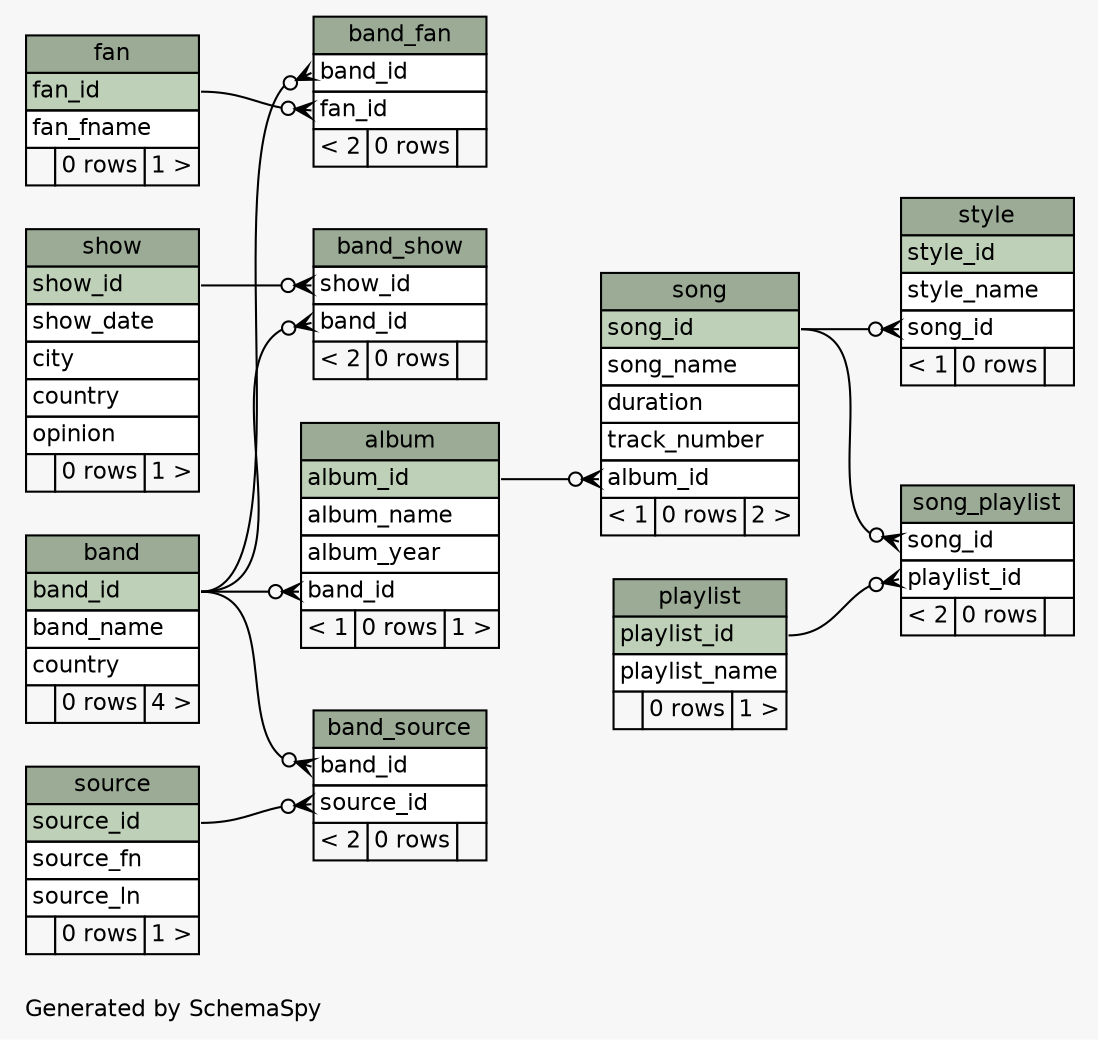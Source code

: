 // dot 2.38.0 on Mac OS X 10.9.3
// SchemaSpy rev 590
digraph "largeRelationshipsDiagram" {
  graph [
    rankdir="RL"
    bgcolor="#f7f7f7"
    label="\nGenerated by SchemaSpy"
    labeljust="l"
    nodesep="0.18"
    ranksep="0.46"
    fontname="Helvetica"
    fontsize="11"
  ];
  node [
    fontname="Helvetica"
    fontsize="11"
    shape="plaintext"
  ];
  edge [
    arrowsize="0.8"
  ];
  "album" [
    label=<
    <TABLE BORDER="0" CELLBORDER="1" CELLSPACING="0" BGCOLOR="#ffffff">
      <TR><TD COLSPAN="3" BGCOLOR="#9bab96" ALIGN="CENTER">album</TD></TR>
      <TR><TD PORT="album_id" COLSPAN="3" BGCOLOR="#bed1b8" ALIGN="LEFT">album_id</TD></TR>
      <TR><TD PORT="album_name" COLSPAN="3" ALIGN="LEFT">album_name</TD></TR>
      <TR><TD PORT="album_year" COLSPAN="3" ALIGN="LEFT">album_year</TD></TR>
      <TR><TD PORT="band_id" COLSPAN="3" ALIGN="LEFT">band_id</TD></TR>
      <TR><TD ALIGN="LEFT" BGCOLOR="#f7f7f7">&lt; 1</TD><TD ALIGN="RIGHT" BGCOLOR="#f7f7f7">0 rows</TD><TD ALIGN="RIGHT" BGCOLOR="#f7f7f7">1 &gt;</TD></TR>
    </TABLE>>
    URL="tables/album.html"
    tooltip="album"
  ];
  "band" [
    label=<
    <TABLE BORDER="0" CELLBORDER="1" CELLSPACING="0" BGCOLOR="#ffffff">
      <TR><TD COLSPAN="3" BGCOLOR="#9bab96" ALIGN="CENTER">band</TD></TR>
      <TR><TD PORT="band_id" COLSPAN="3" BGCOLOR="#bed1b8" ALIGN="LEFT">band_id</TD></TR>
      <TR><TD PORT="band_name" COLSPAN="3" ALIGN="LEFT">band_name</TD></TR>
      <TR><TD PORT="country" COLSPAN="3" ALIGN="LEFT">country</TD></TR>
      <TR><TD ALIGN="LEFT" BGCOLOR="#f7f7f7">  </TD><TD ALIGN="RIGHT" BGCOLOR="#f7f7f7">0 rows</TD><TD ALIGN="RIGHT" BGCOLOR="#f7f7f7">4 &gt;</TD></TR>
    </TABLE>>
    URL="tables/band.html"
    tooltip="band"
  ];
  "band_fan" [
    label=<
    <TABLE BORDER="0" CELLBORDER="1" CELLSPACING="0" BGCOLOR="#ffffff">
      <TR><TD COLSPAN="3" BGCOLOR="#9bab96" ALIGN="CENTER">band_fan</TD></TR>
      <TR><TD PORT="band_id" COLSPAN="3" ALIGN="LEFT">band_id</TD></TR>
      <TR><TD PORT="fan_id" COLSPAN="3" ALIGN="LEFT">fan_id</TD></TR>
      <TR><TD ALIGN="LEFT" BGCOLOR="#f7f7f7">&lt; 2</TD><TD ALIGN="RIGHT" BGCOLOR="#f7f7f7">0 rows</TD><TD ALIGN="RIGHT" BGCOLOR="#f7f7f7">  </TD></TR>
    </TABLE>>
    URL="tables/band_fan.html"
    tooltip="band_fan"
  ];
  "band_show" [
    label=<
    <TABLE BORDER="0" CELLBORDER="1" CELLSPACING="0" BGCOLOR="#ffffff">
      <TR><TD COLSPAN="3" BGCOLOR="#9bab96" ALIGN="CENTER">band_show</TD></TR>
      <TR><TD PORT="show_id" COLSPAN="3" ALIGN="LEFT">show_id</TD></TR>
      <TR><TD PORT="band_id" COLSPAN="3" ALIGN="LEFT">band_id</TD></TR>
      <TR><TD ALIGN="LEFT" BGCOLOR="#f7f7f7">&lt; 2</TD><TD ALIGN="RIGHT" BGCOLOR="#f7f7f7">0 rows</TD><TD ALIGN="RIGHT" BGCOLOR="#f7f7f7">  </TD></TR>
    </TABLE>>
    URL="tables/band_show.html"
    tooltip="band_show"
  ];
  "band_source" [
    label=<
    <TABLE BORDER="0" CELLBORDER="1" CELLSPACING="0" BGCOLOR="#ffffff">
      <TR><TD COLSPAN="3" BGCOLOR="#9bab96" ALIGN="CENTER">band_source</TD></TR>
      <TR><TD PORT="band_id" COLSPAN="3" ALIGN="LEFT">band_id</TD></TR>
      <TR><TD PORT="source_id" COLSPAN="3" ALIGN="LEFT">source_id</TD></TR>
      <TR><TD ALIGN="LEFT" BGCOLOR="#f7f7f7">&lt; 2</TD><TD ALIGN="RIGHT" BGCOLOR="#f7f7f7">0 rows</TD><TD ALIGN="RIGHT" BGCOLOR="#f7f7f7">  </TD></TR>
    </TABLE>>
    URL="tables/band_source.html"
    tooltip="band_source"
  ];
  "fan" [
    label=<
    <TABLE BORDER="0" CELLBORDER="1" CELLSPACING="0" BGCOLOR="#ffffff">
      <TR><TD COLSPAN="3" BGCOLOR="#9bab96" ALIGN="CENTER">fan</TD></TR>
      <TR><TD PORT="fan_id" COLSPAN="3" BGCOLOR="#bed1b8" ALIGN="LEFT">fan_id</TD></TR>
      <TR><TD PORT="fan_fname" COLSPAN="3" ALIGN="LEFT">fan_fname</TD></TR>
      <TR><TD ALIGN="LEFT" BGCOLOR="#f7f7f7">  </TD><TD ALIGN="RIGHT" BGCOLOR="#f7f7f7">0 rows</TD><TD ALIGN="RIGHT" BGCOLOR="#f7f7f7">1 &gt;</TD></TR>
    </TABLE>>
    URL="tables/fan.html"
    tooltip="fan"
  ];
  "playlist" [
    label=<
    <TABLE BORDER="0" CELLBORDER="1" CELLSPACING="0" BGCOLOR="#ffffff">
      <TR><TD COLSPAN="3" BGCOLOR="#9bab96" ALIGN="CENTER">playlist</TD></TR>
      <TR><TD PORT="playlist_id" COLSPAN="3" BGCOLOR="#bed1b8" ALIGN="LEFT">playlist_id</TD></TR>
      <TR><TD PORT="playlist_name" COLSPAN="3" ALIGN="LEFT">playlist_name</TD></TR>
      <TR><TD ALIGN="LEFT" BGCOLOR="#f7f7f7">  </TD><TD ALIGN="RIGHT" BGCOLOR="#f7f7f7">0 rows</TD><TD ALIGN="RIGHT" BGCOLOR="#f7f7f7">1 &gt;</TD></TR>
    </TABLE>>
    URL="tables/playlist.html"
    tooltip="playlist"
  ];
  "show" [
    label=<
    <TABLE BORDER="0" CELLBORDER="1" CELLSPACING="0" BGCOLOR="#ffffff">
      <TR><TD COLSPAN="3" BGCOLOR="#9bab96" ALIGN="CENTER">show</TD></TR>
      <TR><TD PORT="show_id" COLSPAN="3" BGCOLOR="#bed1b8" ALIGN="LEFT">show_id</TD></TR>
      <TR><TD PORT="show_date" COLSPAN="3" ALIGN="LEFT">show_date</TD></TR>
      <TR><TD PORT="city" COLSPAN="3" ALIGN="LEFT">city</TD></TR>
      <TR><TD PORT="country" COLSPAN="3" ALIGN="LEFT">country</TD></TR>
      <TR><TD PORT="opinion" COLSPAN="3" ALIGN="LEFT">opinion</TD></TR>
      <TR><TD ALIGN="LEFT" BGCOLOR="#f7f7f7">  </TD><TD ALIGN="RIGHT" BGCOLOR="#f7f7f7">0 rows</TD><TD ALIGN="RIGHT" BGCOLOR="#f7f7f7">1 &gt;</TD></TR>
    </TABLE>>
    URL="tables/show.html"
    tooltip="show"
  ];
  "song" [
    label=<
    <TABLE BORDER="0" CELLBORDER="1" CELLSPACING="0" BGCOLOR="#ffffff">
      <TR><TD COLSPAN="3" BGCOLOR="#9bab96" ALIGN="CENTER">song</TD></TR>
      <TR><TD PORT="song_id" COLSPAN="3" BGCOLOR="#bed1b8" ALIGN="LEFT">song_id</TD></TR>
      <TR><TD PORT="song_name" COLSPAN="3" ALIGN="LEFT">song_name</TD></TR>
      <TR><TD PORT="duration" COLSPAN="3" ALIGN="LEFT">duration</TD></TR>
      <TR><TD PORT="track_number" COLSPAN="3" ALIGN="LEFT">track_number</TD></TR>
      <TR><TD PORT="album_id" COLSPAN="3" ALIGN="LEFT">album_id</TD></TR>
      <TR><TD ALIGN="LEFT" BGCOLOR="#f7f7f7">&lt; 1</TD><TD ALIGN="RIGHT" BGCOLOR="#f7f7f7">0 rows</TD><TD ALIGN="RIGHT" BGCOLOR="#f7f7f7">2 &gt;</TD></TR>
    </TABLE>>
    URL="tables/song.html"
    tooltip="song"
  ];
  "song_playlist" [
    label=<
    <TABLE BORDER="0" CELLBORDER="1" CELLSPACING="0" BGCOLOR="#ffffff">
      <TR><TD COLSPAN="3" BGCOLOR="#9bab96" ALIGN="CENTER">song_playlist</TD></TR>
      <TR><TD PORT="song_id" COLSPAN="3" ALIGN="LEFT">song_id</TD></TR>
      <TR><TD PORT="playlist_id" COLSPAN="3" ALIGN="LEFT">playlist_id</TD></TR>
      <TR><TD ALIGN="LEFT" BGCOLOR="#f7f7f7">&lt; 2</TD><TD ALIGN="RIGHT" BGCOLOR="#f7f7f7">0 rows</TD><TD ALIGN="RIGHT" BGCOLOR="#f7f7f7">  </TD></TR>
    </TABLE>>
    URL="tables/song_playlist.html"
    tooltip="song_playlist"
  ];
  "source" [
    label=<
    <TABLE BORDER="0" CELLBORDER="1" CELLSPACING="0" BGCOLOR="#ffffff">
      <TR><TD COLSPAN="3" BGCOLOR="#9bab96" ALIGN="CENTER">source</TD></TR>
      <TR><TD PORT="source_id" COLSPAN="3" BGCOLOR="#bed1b8" ALIGN="LEFT">source_id</TD></TR>
      <TR><TD PORT="source_fn" COLSPAN="3" ALIGN="LEFT">source_fn</TD></TR>
      <TR><TD PORT="source_ln" COLSPAN="3" ALIGN="LEFT">source_ln</TD></TR>
      <TR><TD ALIGN="LEFT" BGCOLOR="#f7f7f7">  </TD><TD ALIGN="RIGHT" BGCOLOR="#f7f7f7">0 rows</TD><TD ALIGN="RIGHT" BGCOLOR="#f7f7f7">1 &gt;</TD></TR>
    </TABLE>>
    URL="tables/source.html"
    tooltip="source"
  ];
  "style" [
    label=<
    <TABLE BORDER="0" CELLBORDER="1" CELLSPACING="0" BGCOLOR="#ffffff">
      <TR><TD COLSPAN="3" BGCOLOR="#9bab96" ALIGN="CENTER">style</TD></TR>
      <TR><TD PORT="style_id" COLSPAN="3" BGCOLOR="#bed1b8" ALIGN="LEFT">style_id</TD></TR>
      <TR><TD PORT="style_name" COLSPAN="3" ALIGN="LEFT">style_name</TD></TR>
      <TR><TD PORT="song_id" COLSPAN="3" ALIGN="LEFT">song_id</TD></TR>
      <TR><TD ALIGN="LEFT" BGCOLOR="#f7f7f7">&lt; 1</TD><TD ALIGN="RIGHT" BGCOLOR="#f7f7f7">0 rows</TD><TD ALIGN="RIGHT" BGCOLOR="#f7f7f7">  </TD></TR>
    </TABLE>>
    URL="tables/style.html"
    tooltip="style"
  ];
  "album":"band_id":w -> "band":"band_id":e [arrowhead=none dir=back arrowtail=crowodot];
  "band_fan":"band_id":w -> "band":"band_id":e [arrowhead=none dir=back arrowtail=crowodot];
  "band_fan":"fan_id":w -> "fan":"fan_id":e [arrowhead=none dir=back arrowtail=crowodot];
  "band_show":"band_id":w -> "band":"band_id":e [arrowhead=none dir=back arrowtail=crowodot];
  "band_show":"show_id":w -> "show":"show_id":e [arrowhead=none dir=back arrowtail=crowodot];
  "band_source":"band_id":w -> "band":"band_id":e [arrowhead=none dir=back arrowtail=crowodot];
  "band_source":"source_id":w -> "source":"source_id":e [arrowhead=none dir=back arrowtail=crowodot];
  "song":"album_id":w -> "album":"album_id":e [arrowhead=none dir=back arrowtail=crowodot];
  "song_playlist":"playlist_id":w -> "playlist":"playlist_id":e [arrowhead=none dir=back arrowtail=crowodot];
  "song_playlist":"song_id":w -> "song":"song_id":e [arrowhead=none dir=back arrowtail=crowodot];
  "style":"song_id":w -> "song":"song_id":e [arrowhead=none dir=back arrowtail=crowodot];
}
